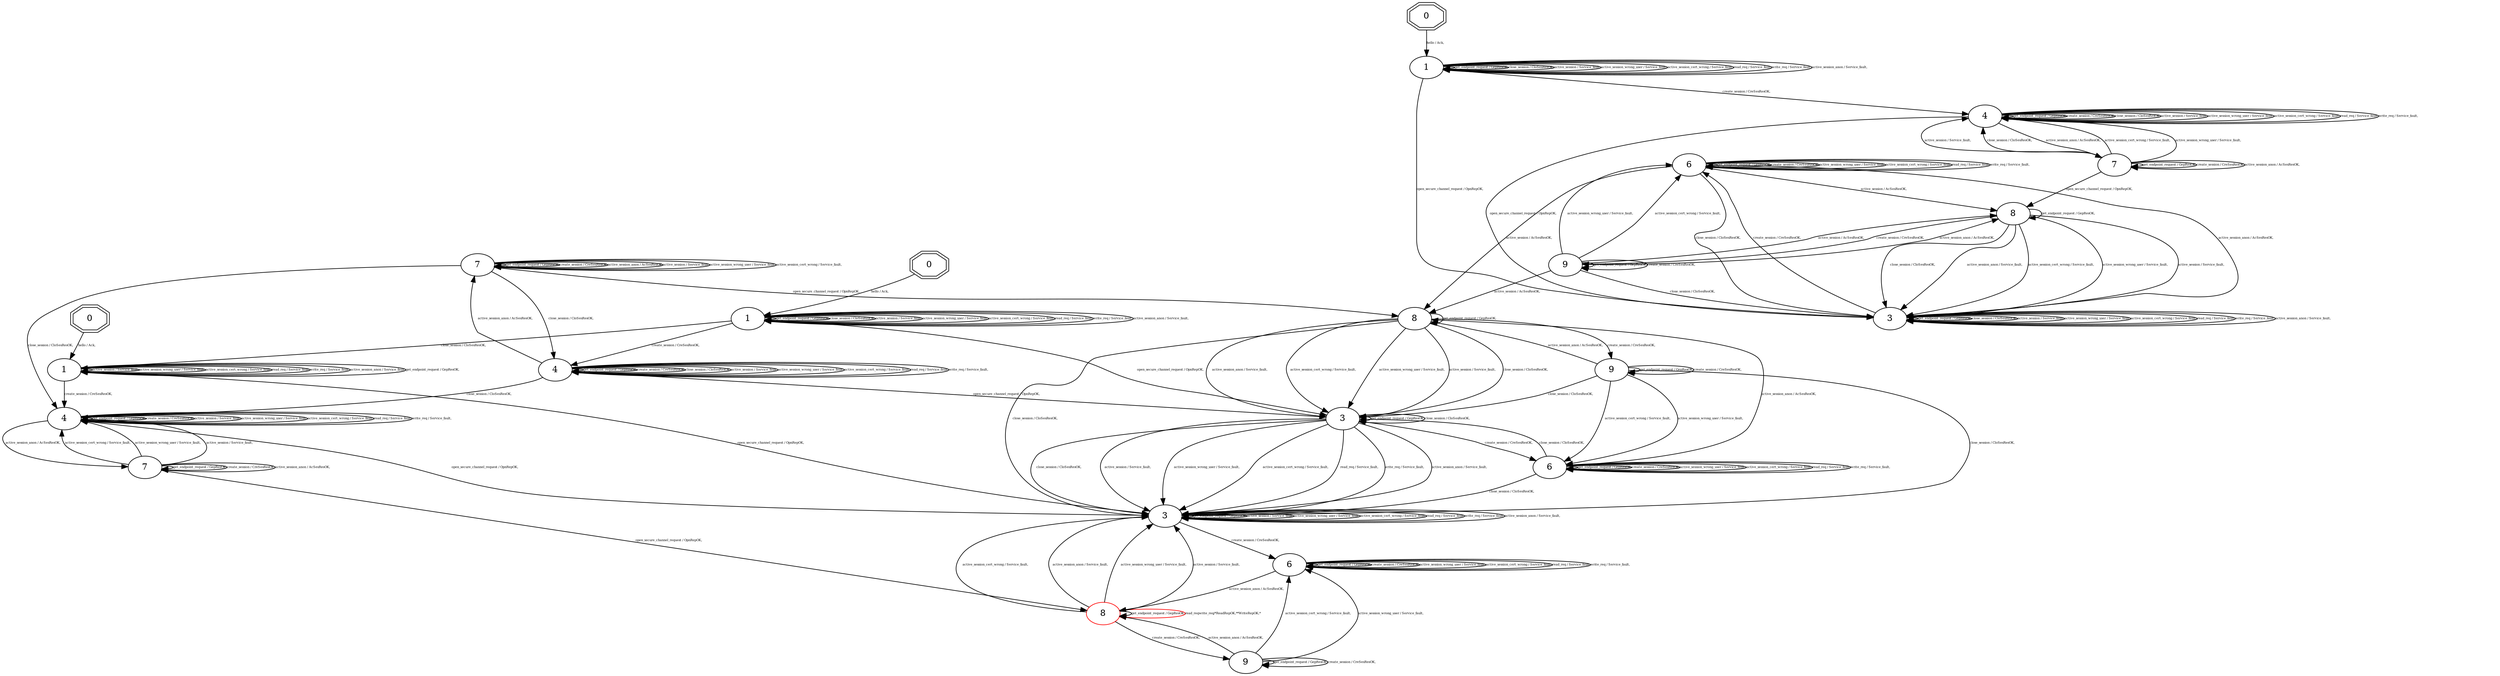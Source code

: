 digraph "Automata" { 
	 "7_1_true" [shape=ellipse,style=filled,fillcolor=white,URL="7",label="7"];
	 "8_1_true" [shape=ellipse,style=filled,fillcolor=white,URL="8",label="8"];
	 "8_1_false" [shape=ellipse,style=filled,fillcolor=white,URL="8",label="8",color=red];
	 "4_1_false" [shape=ellipse,style=filled,fillcolor=white,URL="4",label="4"];
	 "6_1_true" [shape=ellipse,style=filled,fillcolor=white,URL="6",label="6"];
	 "1_1_false" [shape=ellipse,style=filled,fillcolor=white,URL="1",label="1"];
	 "8_0_true" [shape=ellipse,style=filled,fillcolor=white,URL="8",label="8"];
	 "7_0_true" [shape=ellipse,style=filled,fillcolor=white,URL="7",label="7"];
	 "1_1_true" [shape=ellipse,style=filled,fillcolor=white,URL="1",label="1"];
	 "3_1_true" [shape=ellipse,style=filled,fillcolor=white,URL="3",label="3"];
	 "6_0_true" [shape=ellipse,style=filled,fillcolor=white,URL="6",label="6"];
	 "9_1_true" [shape=ellipse,style=filled,fillcolor=white,URL="9",label="9"];
	 "1_0_true" [shape=ellipse,style=filled,fillcolor=white,URL="1",label="1"];
	 "3_1_false" [shape=ellipse,style=filled,fillcolor=white,URL="3",label="3"];
	 "9_1_false" [shape=ellipse,style=filled,fillcolor=white,URL="9",label="9"];
	 "0_0_true" [shape=doubleoctagon,style=filled,fillcolor=white,URL="0",label="0"];
	 "9_0_true" [shape=ellipse,style=filled,fillcolor=white,URL="9",label="9"];
	 "0_1_true" [shape=doubleoctagon,style=filled,fillcolor=white,URL="0",label="0"];
	 "6_1_false" [shape=ellipse,style=filled,fillcolor=white,URL="6",label="6"];
	 "4_1_true" [shape=ellipse,style=filled,fillcolor=white,URL="4",label="4"];
	 "0_1_false" [shape=doubleoctagon,style=filled,fillcolor=white,URL="0",label="0"];
	 "3_0_true" [shape=ellipse,style=filled,fillcolor=white,URL="3",label="3"];
	 "4_0_true" [shape=ellipse,style=filled,fillcolor=white,URL="4",label="4"];
	 "7_1_false" [shape=ellipse,style=filled,fillcolor=white,URL="7",label="7"];
	 "7_1_false"->"7_1_false" [fontsize=5,label="get_endpoint_request / GepResOK,"];
	 "7_1_false"->"7_1_false" [fontsize=5,label="create_session / CreSesResOK,"];
	 "7_1_false"->"7_1_false" [fontsize=5,label="active_session_anon / AcSesResOK,"];
	 "7_1_false"->"4_1_false" [fontsize=5,label="active_session_cert_wrong / Service_fault,"];
	 "7_1_false"->"4_1_false" [fontsize=5,label="active_session_wrong_user / Service_fault,"];
	 "7_1_false"->"4_1_false" [fontsize=5,label="active_session / Service_fault,"];
	 "7_1_false"->"8_1_false" [fontsize=5,label="open_secure_channel_request / OpnRepOK,"];
	 "6_1_false"->"8_1_false" [fontsize=5,label="active_session_anon / AcSesResOK,"];
	 "6_1_false"->"6_1_false" [fontsize=5,label="get_endpoint_request / GepResOK,"];
	 "6_1_false"->"6_1_false" [fontsize=5,label="create_session / CreSesResOK,"];
	 "6_1_false"->"6_1_false" [fontsize=5,label="active_session_wrong_user / Service_fault,"];
	 "6_1_false"->"6_1_false" [fontsize=5,label="active_session_cert_wrong / Service_fault,"];
	 "6_1_false"->"6_1_false" [fontsize=5,label="read_req / Service_fault,"];
	 "6_1_false"->"6_1_false" [fontsize=5,label="write_req / Service_fault,"];
	 "8_1_false"->"8_1_false" [fontsize=5,label="get_endpoint_request / GepResOK,"];
	 "8_1_false"->"3_1_false" [fontsize=5,label="active_session / Service_fault,"];
	 "8_1_false"->"3_1_false" [fontsize=5,label="active_session_wrong_user / Service_fault,"];
	 "8_1_false"->"3_1_false" [fontsize=5,label="active_session_cert_wrong / Service_fault,"];
	 "8_1_false"->"3_1_false" [fontsize=5,label="active_session_anon / Service_fault,"];
	 "8_1_false"->"9_1_false" [fontsize=5,label="create_session / CreSesResOK,"];
	 "9_1_false"->"6_1_false" [fontsize=5,label="active_session_cert_wrong / Service_fault,"];
	 "9_1_false"->"6_1_false" [fontsize=5,label="active_session_wrong_user / Service_fault,"];
	 "9_1_false"->"9_1_false" [fontsize=5,label="get_endpoint_request / GepResOK,"];
	 "9_1_false"->"9_1_false" [fontsize=5,label="create_session / CreSesResOK,"];
	 "9_1_false"->"8_1_false" [fontsize=5,label="active_session_anon / AcSesResOK,"];
	 "3_1_false"->"3_1_false" [fontsize=5,label="get_endpoint_request / GepResOK,"];
	 "3_1_false"->"3_1_false" [fontsize=5,label="active_session / Service_fault,"];
	 "3_1_false"->"3_1_false" [fontsize=5,label="active_session_wrong_user / Service_fault,"];
	 "3_1_false"->"3_1_false" [fontsize=5,label="active_session_cert_wrong / Service_fault,"];
	 "3_1_false"->"3_1_false" [fontsize=5,label="read_req / Service_fault,"];
	 "3_1_false"->"3_1_false" [fontsize=5,label="write_req / Service_fault,"];
	 "3_1_false"->"3_1_false" [fontsize=5,label="active_session_anon / Service_fault,"];
	 "3_1_false"->"6_1_false" [fontsize=5,label="create_session / CreSesResOK,"];
	 "1_1_false"->"1_1_false" [fontsize=5,label="active_session / Service_fault,"];
	 "1_1_false"->"1_1_false" [fontsize=5,label="active_session_wrong_user / Service_fault,"];
	 "1_1_false"->"1_1_false" [fontsize=5,label="active_session_cert_wrong / Service_fault,"];
	 "1_1_false"->"1_1_false" [fontsize=5,label="read_req / Service_fault,"];
	 "1_1_false"->"1_1_false" [fontsize=5,label="write_req / Service_fault,"];
	 "1_1_false"->"1_1_false" [fontsize=5,label="active_session_anon / Service_fault,"];
	 "1_1_false"->"1_1_false" [fontsize=5,label="get_endpoint_request / GepResOK,"];
	 "1_1_false"->"3_1_false" [fontsize=5,label="open_secure_channel_request / OpnRepOK,"];
	 "1_1_false"->"4_1_false" [fontsize=5,label="create_session / CreSesResOK,"];
	 "6_1_true"->"3_1_true" [fontsize=5,label="close_session / CloSesResOK,"];
	 "6_1_true"->"3_1_false" [fontsize=5,label="close_session / CloSesResOK,"];
	 "6_1_true"->"6_1_true" [fontsize=5,label="get_endpoint_request / GepResOK,"];
	 "6_1_true"->"6_1_true" [fontsize=5,label="create_session / CreSesResOK,"];
	 "6_1_true"->"6_1_true" [fontsize=5,label="active_session_wrong_user / Service_fault,"];
	 "6_1_true"->"6_1_true" [fontsize=5,label="active_session_cert_wrong / Service_fault,"];
	 "6_1_true"->"6_1_true" [fontsize=5,label="read_req / Service_fault,"];
	 "6_1_true"->"6_1_true" [fontsize=5,label="write_req / Service_fault,"];
	 "6_1_true"->"8_1_true" [fontsize=5,label="active_session_anon / AcSesResOK,"];
	 "9_1_true"->"6_1_true" [fontsize=5,label="active_session_cert_wrong / Service_fault,"];
	 "9_1_true"->"6_1_true" [fontsize=5,label="active_session_wrong_user / Service_fault,"];
	 "9_1_true"->"8_1_true" [fontsize=5,label="active_session_anon / AcSesResOK,"];
	 "9_1_true"->"9_1_true" [fontsize=5,label="get_endpoint_request / GepResOK,"];
	 "9_1_true"->"9_1_true" [fontsize=5,label="create_session / CreSesResOK,"];
	 "9_1_true"->"3_1_true" [fontsize=5,label="close_session / CloSesResOK,"];
	 "9_1_true"->"3_1_false" [fontsize=5,label="close_session / CloSesResOK,"];
	 "3_1_true"->"3_1_false" [fontsize=5,label="close_session / CloSesResOK,"];
	 "3_1_true"->"3_1_false" [fontsize=5,label="active_session / Service_fault,"];
	 "3_1_true"->"3_1_false" [fontsize=5,label="active_session_wrong_user / Service_fault,"];
	 "3_1_true"->"3_1_false" [fontsize=5,label="active_session_cert_wrong / Service_fault,"];
	 "3_1_true"->"3_1_false" [fontsize=5,label="read_req / Service_fault,"];
	 "3_1_true"->"3_1_false" [fontsize=5,label="write_req / Service_fault,"];
	 "3_1_true"->"3_1_false" [fontsize=5,label="active_session_anon / Service_fault,"];
	 "3_1_true"->"6_1_true" [fontsize=5,label="create_session / CreSesResOK,"];
	 "3_1_true"->"3_1_true" [fontsize=5,label="get_endpoint_request / GepResOK,"];
	 "3_1_true"->"3_1_true" [fontsize=5,label="close_session / CloSesResOK,"];
	 "4_1_false"->"4_1_false" [fontsize=5,label="get_endpoint_request / GepResOK,"];
	 "4_1_false"->"4_1_false" [fontsize=5,label="create_session / CreSesResOK,"];
	 "4_1_false"->"4_1_false" [fontsize=5,label="active_session / Service_fault,"];
	 "4_1_false"->"4_1_false" [fontsize=5,label="active_session_wrong_user / Service_fault,"];
	 "4_1_false"->"4_1_false" [fontsize=5,label="active_session_cert_wrong / Service_fault,"];
	 "4_1_false"->"4_1_false" [fontsize=5,label="read_req / Service_fault,"];
	 "4_1_false"->"4_1_false" [fontsize=5,label="write_req / Service_fault,"];
	 "4_1_false"->"3_1_false" [fontsize=5,label="open_secure_channel_request / OpnRepOK,"];
	 "4_1_false"->"7_1_false" [fontsize=5,label="active_session_anon / AcSesResOK,"];
	 "8_1_true"->"3_1_false" [fontsize=5,label="close_session / CloSesResOK,"];
	 "8_1_true"->"3_1_true" [fontsize=5,label="active_session_anon / Service_fault,"];
	 "8_1_true"->"3_1_true" [fontsize=5,label="active_session_cert_wrong / Service_fault,"];
	 "8_1_true"->"3_1_true" [fontsize=5,label="active_session_wrong_user / Service_fault,"];
	 "8_1_true"->"3_1_true" [fontsize=5,label="active_session / Service_fault,"];
	 "8_1_true"->"3_1_true" [fontsize=5,label="close_session / CloSesResOK,"];
	 "8_1_true"->"9_1_true" [fontsize=5,label="create_session / CreSesResOK,"];
	 "8_1_true"->"8_1_true" [fontsize=5,label="get_endpoint_request / GepResOK,"];
	 "7_1_true"->"4_1_true" [fontsize=5,label="close_session / CloSesResOK,"];
	 "7_1_true"->"4_1_false" [fontsize=5,label="close_session / CloSesResOK,"];
	 "7_1_true"->"7_1_true" [fontsize=5,label="get_endpoint_request / GepResOK,"];
	 "7_1_true"->"7_1_true" [fontsize=5,label="create_session / CreSesResOK,"];
	 "7_1_true"->"7_1_true" [fontsize=5,label="active_session_anon / AcSesResOK,"];
	 "7_1_true"->"7_1_true" [fontsize=5,label="active_session / Service_fault,"];
	 "7_1_true"->"7_1_true" [fontsize=5,label="active_session_wrong_user / Service_fault,"];
	 "7_1_true"->"7_1_true" [fontsize=5,label="active_session_cert_wrong / Service_fault,"];
	 "7_1_true"->"8_1_true" [fontsize=5,label="open_secure_channel_request / OpnRepOK,"];
	 "4_1_true"->"4_1_false" [fontsize=5,label="close_session / CloSesResOK,"];
	 "4_1_true"->"4_1_true" [fontsize=5,label="get_endpoint_request / GepResOK,"];
	 "4_1_true"->"4_1_true" [fontsize=5,label="create_session / CreSesResOK,"];
	 "4_1_true"->"4_1_true" [fontsize=5,label="close_session / CloSesResOK,"];
	 "4_1_true"->"4_1_true" [fontsize=5,label="active_session / Service_fault,"];
	 "4_1_true"->"4_1_true" [fontsize=5,label="active_session_wrong_user / Service_fault,"];
	 "4_1_true"->"4_1_true" [fontsize=5,label="active_session_cert_wrong / Service_fault,"];
	 "4_1_true"->"4_1_true" [fontsize=5,label="read_req / Service_fault,"];
	 "4_1_true"->"4_1_true" [fontsize=5,label="write_req / Service_fault,"];
	 "4_1_true"->"3_1_true" [fontsize=5,label="open_secure_channel_request / OpnRepOK,"];
	 "4_1_true"->"7_1_true" [fontsize=5,label="active_session_anon / AcSesResOK,"];
	 "1_1_true"->"4_1_true" [fontsize=5,label="create_session / CreSesResOK,"];
	 "1_1_true"->"3_1_true" [fontsize=5,label="open_secure_channel_request / OpnRepOK,"];
	 "1_1_true"->"1_1_false" [fontsize=5,label="close_session / CloSesResOK,"];
	 "1_1_true"->"1_1_true" [fontsize=5,label="get_endpoint_request / GepResOK,"];
	 "1_1_true"->"1_1_true" [fontsize=5,label="close_session / CloSesResOK,"];
	 "1_1_true"->"1_1_true" [fontsize=5,label="active_session / Service_fault,"];
	 "1_1_true"->"1_1_true" [fontsize=5,label="active_session_wrong_user / Service_fault,"];
	 "1_1_true"->"1_1_true" [fontsize=5,label="active_session_cert_wrong / Service_fault,"];
	 "1_1_true"->"1_1_true" [fontsize=5,label="read_req / Service_fault,"];
	 "1_1_true"->"1_1_true" [fontsize=5,label="write_req / Service_fault,"];
	 "1_1_true"->"1_1_true" [fontsize=5,label="active_session_anon / Service_fault,"];
	 "0_1_true"->"1_1_true" [fontsize=5,label="hello / Ack,"];
	 "0_1_false"->"1_1_false" [fontsize=5,label="hello / Ack,"];
	 "6_0_true"->"6_0_true" [fontsize=5,label="get_endpoint_request / GepResOK,"];
	 "6_0_true"->"6_0_true" [fontsize=5,label="create_session / CreSesResOK,"];
	 "6_0_true"->"6_0_true" [fontsize=5,label="active_session_wrong_user / Service_fault,"];
	 "6_0_true"->"6_0_true" [fontsize=5,label="active_session_cert_wrong / Service_fault,"];
	 "6_0_true"->"6_0_true" [fontsize=5,label="read_req / Service_fault,"];
	 "6_0_true"->"6_0_true" [fontsize=5,label="write_req / Service_fault,"];
	 "6_0_true"->"8_0_true" [fontsize=5,label="active_session / AcSesResOK,"];
	 "6_0_true"->"8_1_true" [fontsize=5,label="active_session / AcSesResOK,"];
	 "6_0_true"->"3_0_true" [fontsize=5,label="active_session_anon / AcSesResOK,"];
	 "6_0_true"->"3_0_true" [fontsize=5,label="close_session / CloSesResOK,"];
	 "9_0_true"->"8_1_true" [fontsize=5,label="active_session / AcSesResOK,"];
	 "9_0_true"->"3_0_true" [fontsize=5,label="close_session / CloSesResOK,"];
	 "9_0_true"->"8_0_true" [fontsize=5,label="active_session_anon / AcSesResOK,"];
	 "9_0_true"->"8_0_true" [fontsize=5,label="active_session / AcSesResOK,"];
	 "9_0_true"->"6_0_true" [fontsize=5,label="active_session_wrong_user / Service_fault,"];
	 "9_0_true"->"6_0_true" [fontsize=5,label="active_session_cert_wrong / Service_fault,"];
	 "9_0_true"->"9_0_true" [fontsize=5,label="get_endpoint_request / GepResOK,"];
	 "9_0_true"->"9_0_true" [fontsize=5,label="create_session / CreSesResOK,"];
	 "3_0_true"->"6_0_true" [fontsize=5,label="create_session / CreSesResOK,"];
	 "3_0_true"->"3_0_true" [fontsize=5,label="get_endpoint_request / GepResOK,"];
	 "3_0_true"->"3_0_true" [fontsize=5,label="close_session / CloSesResOK,"];
	 "3_0_true"->"3_0_true" [fontsize=5,label="active_session / Service_fault,"];
	 "3_0_true"->"3_0_true" [fontsize=5,label="active_session_wrong_user / Service_fault,"];
	 "3_0_true"->"3_0_true" [fontsize=5,label="active_session_cert_wrong / Service_fault,"];
	 "3_0_true"->"3_0_true" [fontsize=5,label="read_req / Service_fault,"];
	 "3_0_true"->"3_0_true" [fontsize=5,label="write_req / Service_fault,"];
	 "3_0_true"->"3_0_true" [fontsize=5,label="active_session_anon / Service_fault,"];
	 "8_0_true"->"9_0_true" [fontsize=5,label="create_session / CreSesResOK,"];
	 "8_0_true"->"3_0_true" [fontsize=5,label="active_session_anon / Service_fault,"];
	 "8_0_true"->"3_0_true" [fontsize=5,label="active_session_cert_wrong / Service_fault,"];
	 "8_0_true"->"3_0_true" [fontsize=5,label="active_session_wrong_user / Service_fault,"];
	 "8_0_true"->"3_0_true" [fontsize=5,label="active_session / Service_fault,"];
	 "8_0_true"->"3_0_true" [fontsize=5,label="close_session / CloSesResOK,"];
	 "8_0_true"->"8_0_true" [fontsize=5,label="get_endpoint_request / GepResOK,"];
	 "1_0_true"->"1_0_true" [fontsize=5,label="get_endpoint_request / GepResOK,"];
	 "1_0_true"->"1_0_true" [fontsize=5,label="close_session / CloSesResOK,"];
	 "1_0_true"->"1_0_true" [fontsize=5,label="active_session / Service_fault,"];
	 "1_0_true"->"1_0_true" [fontsize=5,label="active_session_wrong_user / Service_fault,"];
	 "1_0_true"->"1_0_true" [fontsize=5,label="active_session_cert_wrong / Service_fault,"];
	 "1_0_true"->"1_0_true" [fontsize=5,label="read_req / Service_fault,"];
	 "1_0_true"->"1_0_true" [fontsize=5,label="write_req / Service_fault,"];
	 "1_0_true"->"1_0_true" [fontsize=5,label="active_session_anon / Service_fault,"];
	 "1_0_true"->"3_0_true" [fontsize=5,label="open_secure_channel_request / OpnRepOK,"];
	 "1_0_true"->"4_0_true" [fontsize=5,label="create_session / CreSesResOK,"];
	 "4_0_true"->"3_0_true" [fontsize=5,label="open_secure_channel_request / OpnRepOK,"];
	 "4_0_true"->"4_0_true" [fontsize=5,label="get_endpoint_request / GepResOK,"];
	 "4_0_true"->"4_0_true" [fontsize=5,label="create_session / CreSesResOK,"];
	 "4_0_true"->"4_0_true" [fontsize=5,label="close_session / CloSesResOK,"];
	 "4_0_true"->"4_0_true" [fontsize=5,label="active_session / Service_fault,"];
	 "4_0_true"->"4_0_true" [fontsize=5,label="active_session_wrong_user / Service_fault,"];
	 "4_0_true"->"4_0_true" [fontsize=5,label="active_session_cert_wrong / Service_fault,"];
	 "4_0_true"->"4_0_true" [fontsize=5,label="read_req / Service_fault,"];
	 "4_0_true"->"4_0_true" [fontsize=5,label="write_req / Service_fault,"];
	 "4_0_true"->"7_0_true" [fontsize=5,label="active_session_anon / AcSesResOK,"];
	 "7_0_true"->"4_0_true" [fontsize=5,label="active_session_cert_wrong / Service_fault,"];
	 "7_0_true"->"4_0_true" [fontsize=5,label="active_session_wrong_user / Service_fault,"];
	 "7_0_true"->"4_0_true" [fontsize=5,label="active_session / Service_fault,"];
	 "7_0_true"->"4_0_true" [fontsize=5,label="close_session / CloSesResOK,"];
	 "7_0_true"->"7_0_true" [fontsize=5,label="get_endpoint_request / GepResOK,"];
	 "7_0_true"->"7_0_true" [fontsize=5,label="create_session / CreSesResOK,"];
	 "7_0_true"->"7_0_true" [fontsize=5,label="active_session_anon / AcSesResOK,"];
	 "7_0_true"->"8_0_true" [fontsize=5,label="open_secure_channel_request / OpnRepOK,"];
	 "0_0_true"->"1_0_true" [fontsize=5,label="hello / Ack,"];
	"8_1_false"->"8_1_false"[color=red,label="read_reqwrite_req/*ReadRepOK,**WriteRepOK,*",fontsize=5];}

